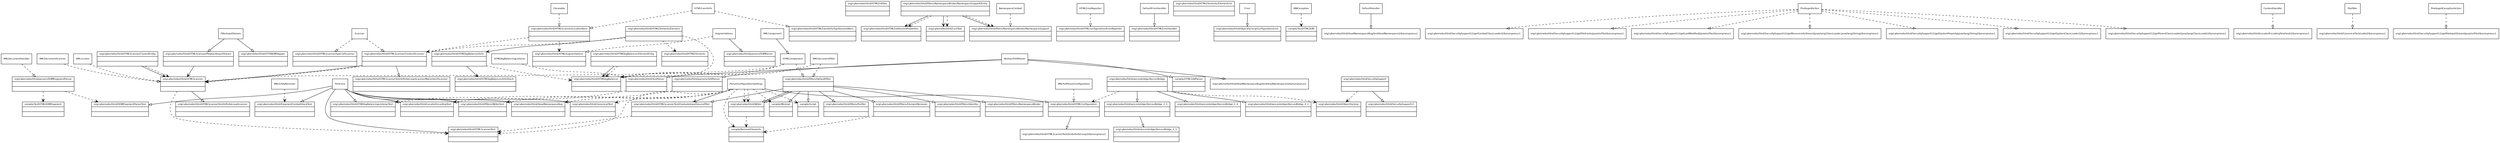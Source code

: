 digraph classes {
 fontname = "Bitstream Vera Sans"
 fontsize = 8
 node [ fontname = "Bitstream Vera Sans" fontsize = 8 shape = "record" ]
 edge [ fontname = "Bitstream Vera Sans" fontsize = 8 ]
"DOMFragmentParserTest" [
	label="{
 		org/cyberneko/html/DOMFragmentParserTest|
 		|
 		
	}"
 ]
"HTMLEntities" [
	label="{
 		org/cyberneko/html/HTMLEntities|
 		|
 		
	}"
 ]
"Entry" [
	label="{
 		org/cyberneko/html/LostText/Entry|
 		|
 		
	}"
 ]
"XercesBridge_2_2" [
	label="{
 		org/cyberneko/html/xercesbridge/XercesBridge_2_2|
 		|
 		
	}"
 ]
"FragmentContextStackTest" [
	label="{
 		org/cyberneko/html/FragmentContextStackTest|
 		|
 		
	}"
 ]
"InfiniteLoopScanner" [
	label="{
 		org/cyberneko/html/HTMLScannerTest/InfiniteLoopScanner|
 		|
 		
	}"
 ]
"IntProperties" [
	label="{
 		org/cyberneko/html/HTMLEntities/IntProperties|
 		|
 		
	}"
 ]
"CurrentEntity" [
	label="{
 		org/cyberneko/html/HTMLScanner/CurrentEntity|
 		|
 		
	}"
 ]
"HTMLElements" [
	label="{
 		org/cyberneko/html/HTMLElements|
 		|
 		
	}"
 ]
"Entry" [
	label="{
 		org/cyberneko/html/HTMLEntities/IntProperties/Entry|
 		|
 		
	}"
 ]
"RemoveElements" [
	label="{
 		sample/RemoveElements|
 		|
 		
	}"
 ]
"LocationItem" [
	label="{
 		org/cyberneko/html/HTMLScanner/LocationItem|
 		|
 		
	}"
 ]
"MyContentScanner" [
	label="{
 		org/cyberneko/html/HTMLScannerTest/InfiniteLoopScanner/MyContentScanner|
 		|
 		
	}"
 ]
"HTMLAugmentations" [
	label="{
 		org/cyberneko/html/HTMLAugmentations|
 		|
 		
	}"
 ]
"ElementRemover" [
	label="{
 		org/cyberneko/html/filters/ElementRemover|
 		|
 		
	}"
 ]
"HTMLScannerTest" [
	label="{
 		org/cyberneko/html/HTMLScannerTest|
 		|
 		
	}"
 ]
"ErrorReporter" [
	label="{
 		org/cyberneko/html/HTMLConfiguration/ErrorReporter|
 		|
 		
	}"
 ]
"DefaultFilter" [
	label="{
 		org/cyberneko/html/filters/DefaultFilter|
 		|
 		
	}"
 ]
"Writer" [
	label="{
 		org/cyberneko/html/filters/Writer|
 		|
 		
	}"
 ]
"HTMLTagBalancer" [
	label="{
 		org/cyberneko/html/HTMLTagBalancer|
 		|
 		
	}"
 ]
"DOMParser" [
	label="{
 		org/cyberneko/html/parsers/DOMParser|
 		|
 		
	}"
 ]
"CanonicalTest" [
	label="{
 		org/cyberneko/html/CanonicalTest|
 		|
 		
	}"
 ]
"HTMLErrorHandler" [
	label="{
 		org/cyberneko/html/HTMLErrorHandler|
 		|
 		
	}"
 ]
"ObjectFactory" [
	label="{
 		org/cyberneko/html/ObjectFactory|
 		|
 		
	}"
 ]
"HTMLConfiguration" [
	label="{
 		org/cyberneko/html/HTMLConfiguration|
 		|
 		
	}"
 ]
"ElementList" [
	label="{
 		org/cyberneko/html/HTMLElements/ElementList|
 		|
 		
	}"
 ]
"UTF8BOMSkipper" [
	label="{
 		org/cyberneko/html/UTF8BOMSkipper|
 		|
 		
	}"
 ]
"Element" [
	label="{
 		org/cyberneko/html/HTMLElements/Element|
 		|
 		
	}"
 ]
"SAXParser" [
	label="{
 		org/cyberneko/html/parsers/SAXParser|
 		|
 		
	}"
 ]
"HTMLTagBalancingListenerTest" [
	label="{
 		org/cyberneko/html/HTMLTagBalancingListenerTest|
 		|
 		
	}"
 ]
"TestHTMLDOMFragment" [
	label="{
 		sample/TestHTMLDOMFragment|
 		|
 		
	}"
 ]
"XercesBridge" [
	label="{
 		org/cyberneko/html/xercesbridge/XercesBridge|
 		|
 		
	}"
 ]
"TestParser" [
	label="{
 		org/cyberneko/html/TestParser|
 		|
 		
	}"
 ]
"SecuritySupport" [
	label="{
 		org/cyberneko/html/SecuritySupport|
 		|
 		
	}"
 ]
"LostText" [
	label="{
 		org/cyberneko/html/LostText|
 		|
 		
	}"
 ]
"NamespaceSupport" [
	label="{
 		org/cyberneko/html/filters/NamespaceBinder/NamespaceSupport|
 		|
 		
	}"
 ]
"Script" [
	label="{
 		sample/Script|
 		|
 		
	}"
 ]
"Identity" [
	label="{
 		org/cyberneko/html/filters/Identity|
 		|
 		
	}"
 ]
"InfoStack" [
	label="{
 		org/cyberneko/html/HTMLTagBalancer/InfoStack|
 		|
 		
	}"
 ]
"SecuritySupport12" [
	label="{
 		org/cyberneko/html/SecuritySupport12|
 		|
 		
	}"
 ]
"NamespaceBinder" [
	label="{
 		org/cyberneko/html/filters/NamespaceBinder|
 		|
 		
	}"
 ]
"Writer" [
	label="{
 		org/cyberneko/html/Writer|
 		|
 		
	}"
 ]
"HTMLScanner" [
	label="{
 		org/cyberneko/html/HTMLScanner|
 		|
 		
	}"
 ]
"XercesBridge_2_0" [
	label="{
 		org/cyberneko/html/xercesbridge/XercesBridge_2_0|
 		|
 		
	}"
 ]
"Entry" [
	label="{
 		org/cyberneko/html/filters/NamespaceBinder/NamespaceSupport/Entry|
 		|
 		
	}"
 ]
"PlaybackInputStream" [
	label="{
 		org/cyberneko/html/HTMLScanner/PlaybackInputStream|
 		|
 		
	}"
 ]
"XercesBridge_2_1" [
	label="{
 		org/cyberneko/html/xercesbridge/XercesBridge_2_1|
 		|
 		
	}"
 ]
"ConfigurationError" [
	label="{
 		org/cyberneko/html/ObjectFactory/ConfigurationError|
 		|
 		
	}"
 ]
"Info" [
	label="{
 		org/cyberneko/html/HTMLTagBalancer/Info|
 		|
 		
	}"
 ]
"XercesBridge_2_3" [
	label="{
 		org/cyberneko/html/xercesbridge/XercesBridge_2_3|
 		|
 		
	}"
 ]
"DOMFragmentParser" [
	label="{
 		org/cyberneko/html/parsers/DOMFragmentParser|
 		|
 		
	}"
 ]
"WriterTest" [
	label="{
 		org/cyberneko/html/filters/WriterTest|
 		|
 		
	}"
 ]
"HTMLSAXParser" [
	label="{
 		sample/HTMLSAXParser|
 		|
 		
	}"
 ]
"HeadNamespaceBug" [
	label="{
 		org/cyberneko/html/HeadNamespaceBug|
 		|
 		
	}"
 ]
"EvaluateInputSourceFilter" [
	label="{
 		org/cyberneko/html/HTMLScannerTest/EvaluateInputSourceFilter|
 		|
 		
	}"
 ]
"Minimal" [
	label="{
 		sample/Minimal|
 		|
 		
	}"
 ]
"SynthesizedItem" [
	label="{
 		org/cyberneko/html/HTMLEventInfo/SynthesizedItem|
 		|
 		
	}"
 ]
"LocatorEncodingTest" [
	label="{
 		org/cyberneko/html/LocatorEncodingTest|
 		|
 		
	}"
 ]
"ElementEntry" [
	label="{
 		org/cyberneko/html/HTMLTagBalancer/ElementEntry|
 		|
 		
	}"
 ]
"TestHTMLDOM" [
	label="{
 		sample/TestHTMLDOM|
 		|
 		
	}"
 ]
"Purifier" [
	label="{
 		org/cyberneko/html/filters/Purifier|
 		|
 		
	}"
 ]
"SpecialScanner" [
	label="{
 		org/cyberneko/html/HTMLScanner/SpecialScanner|
 		|
 		
	}"
 ]
"ContentScanner" [
	label="{
 		org/cyberneko/html/HTMLScanner/ContentScanner|
 		|
 		
	}"
 ]
edge[arrowhead = "empty"; style= "solid"]
AbstractSAXParser -> HTMLSAXParser
DefaultFilter -> ElementRemover
TestCase -> FragmentContextStackTest
XercesBridge -> XercesBridge_2_1
XercesBridge -> XercesBridge_2_2
DefaultErrorHandler -> HTMLErrorHandler
XercesBridge_2_2 -> XercesBridge_2_3
Error -> ConfigurationError
FilterInputStream -> PlaybackInputStream
AbstractSAXParser -> SAXParser
TestCase -> HTMLScannerTest
DefaultFilter -> Purifier
Augmentations -> DOMParser
HTMLConfiguration -> "org/cyberneko/html/HTMLScannerTest/testInfiniteLoop()/$anonymous1"
DefaultFilter -> Writer
TestCase -> LocatorEncodingTest
ParserConfigurationSettings -> HTMLConfiguration
AbstractSAXParser -> "org/cyberneko/html/HeadNamespaceBug/testHeadNamespace()/$anonymous2"
ContentScanner -> MyContentScanner
FilterInputStream -> UTF8BOMSkipper
TestCase -> WriterTest
XMLComponent -> HTMLComponent
TestCase -> HeadNamespaceBug
DefaultHandler -> "org/cyberneko/html/HeadNamespaceBug/testHeadNamespace()/$anonymous1"
XercesBridge -> XercesBridge_2_0
DefaultFilter -> Script
TestCase -> HTMLTagBalancingListenerTest
DefaultFilter -> Identity
DefaultFilter -> NamespaceBinder
DefaultFilter -> Writer
AbstractSAXParser -> TestParser
TestCase -> CanonicalTest
DefaultFilter -> EvaluateInputSourceFilter
DefaultFilter -> Minimal
TestCase -> DOMFragmentParserTest
SecuritySupport -> SecuritySupport12
HTMLScanner -> InfiniteLoopScanner
edge[arrowhead = "empty"; style = "dashed"]
HTMLEventInfo -> SynthesizedItem
XMLDocumentScanner -> HTMLScanner
PrivilegedAction -> "org/cyberneko/html/SecuritySupport12/getContextClassLoader()/$anonymous1"
PrivilegedAction -> "org/cyberneko/html/SecuritySupport12/getFileExists(java/io/File)/$anonymous1"
PrivilegedAction -> "org/cyberneko/html/SecuritySupport12/getLastModified(java/io/File)/$anonymous1"
PrivilegedAction -> "org/cyberneko/html/SecuritySupport12/getResourceAsStream(java/lang/ClassLoader,java/lang/String)/$anonymous1"
HTMLTagBalancingListener -> TestParser
XMLLocator -> HTMLScanner
HTMLEventInfo -> LocationItem
ContentHandler -> "org/cyberneko/html/LocatorEncodingTest/test()/$anonymous1"
Cloneable -> LocationItem
PrivilegedAction -> "org/cyberneko/html/SecuritySupport12/getSystemProperty(java/lang/String)/$anonymous1"
XMLDocumentFilter -> HTMLTagBalancer
HTMLComponent -> DefaultFilter
HTMLComponent -> HTMLTagBalancer
Augmentations -> HTMLAugmentations
XMLDocumentFilter -> DefaultFilter
FileFilter -> "org/cyberneko/html/CanonicalTest/suite()/$anonymous1"
NamespaceContext -> NamespaceSupport
XMLDocumentHandler -> DOMFragmentParser
HTMLComponent -> HTMLScanner
PrivilegedAction -> "org/cyberneko/html/SecuritySupport12/getSystemClassLoader()/$anonymous1"
XMLPullParserConfiguration -> HTMLConfiguration
Scanner -> ContentScanner
Scanner -> SpecialScanner
HTMLErrorReporter -> ErrorReporter
PrivilegedExceptionAction -> "org/cyberneko/html/SecuritySupport12/getFileInputStream(java/io/File)/$anonymous1"
PrivilegedAction -> "org/cyberneko/html/SecuritySupport12/getParentClassLoader(java/lang/ClassLoader)/$anonymous1"
edge[arrowhead = "open"; style = "solid"]
CurrentEntity -> HTMLScanner
Element -> Info
Entry -> LostText
ElementEntry -> HTMLTagBalancer
Info -> InfoStack
PlaybackInputStream -> HTMLScanner
ParserConfigurationSettings -> EvaluateInputSourceFilter
ContentScanner -> HTMLScanner
Entry -> NamespaceSupport
Entry -> IntProperties
edge[arrowhead = "open"; style = "dashed"]
XMLEntityResolver -> FragmentContextStackTest
SecuritySupport -> ObjectFactory
ElementRemover -> RemoveElements
ParserConfigurationSettings -> RemoveElements
Element -> HTMLElements
Writer -> RemoveElements
EvaluateInputSourceFilter -> HTMLScannerTest
ParserConfigurationSettings -> Minimal
ContentScanner -> HTMLScanner
DOMFragmentParser -> TestHTMLDOMFragment
SAXParser -> LocatorEncodingTest
Entry -> IntProperties
ParserConfigurationSettings -> Script
LocationItem -> ContentScanner
HTMLScanner -> HTMLScannerTest
Info -> HTMLTagBalancer
CurrentEntity -> HTMLScanner
XNIException -> TestHTMLDOM
Entry -> LostText
ParserConfigurationSettings -> CanonicalTest
ElementEntry -> HTMLTagBalancer
ParserConfigurationSettings -> HTMLScannerTest
ParserConfigurationSettings -> Writer
Element -> ContentScanner
TestParser -> HTMLTagBalancingListenerTest
XercesBridge -> HTMLConfiguration
XercesBridge -> ObjectFactory
Element -> HTMLTagBalancer
DOMFragmentParser -> DOMFragmentParserTest
Entry -> NamespaceSupport
ParserConfigurationSettings -> WriterTest
ParserConfigurationSettings -> HeadNamespaceBug
ParserConfigurationSettings -> Writer
LocationItem -> HTMLAugmentations
}